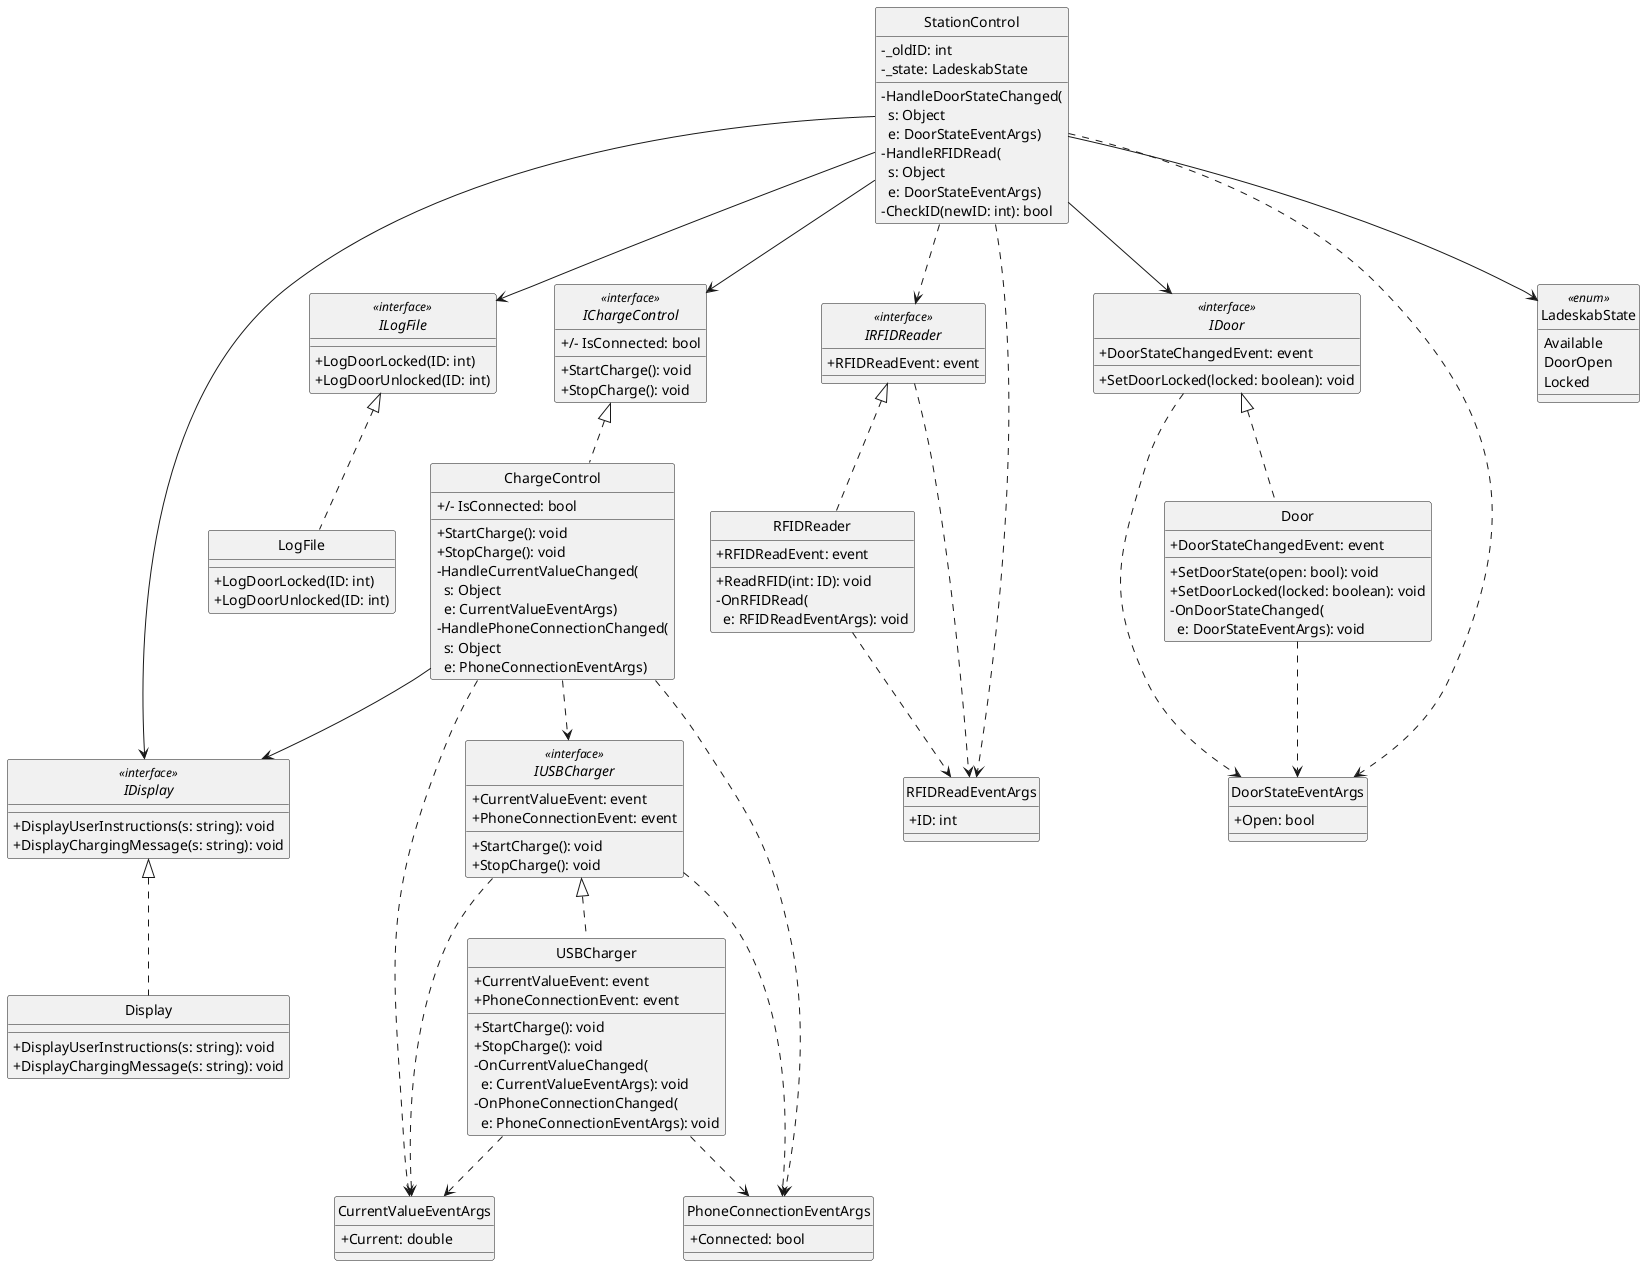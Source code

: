 @startuml
hide circle
skinparam classAttributeIconSize 0

interface IDoor <<interface>> {
    + DoorStateChangedEvent: event
    + SetDoorLocked(locked: boolean): void
}

class Door {
    + DoorStateChangedEvent: event
    + SetDoorState(open: bool): void
    + SetDoorLocked(locked: boolean): void
    - OnDoorStateChanged(\n  e: DoorStateEventArgs): void
}

class DoorStateEventArgs {
    + Open: bool
}

interface IRFIDReader <<interface>>{
    + RFIDReadEvent: event
}

class RFIDReader {
    + RFIDReadEvent: event
    + ReadRFID(int: ID): void
    - OnRFIDRead(\n  e: RFIDReadEventArgs): void
}

class RFIDReadEventArgs {
    + ID: int
}

class StationControl {
    - _oldID: int
    - _state: LadeskabState
    - HandleDoorStateChanged(\n  s: Object\n  e: DoorStateEventArgs)
    - HandleRFIDRead(\n  s: Object\n  e: DoorStateEventArgs)
    - CheckID(newID: int): bool
}

enum LadeskabState <<enum>>{
    Available
    DoorOpen
    Locked
}

interface IUSBCharger <<interface>>{
    + CurrentValueEvent: event
    + PhoneConnectionEvent: event
    + StartCharge(): void
    + StopCharge(): void
}

class CurrentValueEventArgs {
    + Current: double
}

class PhoneConnectionEventArgs {
    + Connected: bool
}

class USBCharger {
    + CurrentValueEvent: event
    + PhoneConnectionEvent: event
    + StartCharge(): void
    + StopCharge(): void
    - OnCurrentValueChanged(\n  e: CurrentValueEventArgs): void
    - OnPhoneConnectionChanged(\n  e: PhoneConnectionEventArgs): void
}

interface IChargeControl <<interface>>{
    +/- IsConnected: bool
    + StartCharge(): void
    + StopCharge(): void
}

class ChargeControl {
    +/- IsConnected: bool
    + StartCharge(): void
    + StopCharge(): void
    - HandleCurrentValueChanged(\n  s: Object\n  e: CurrentValueEventArgs)
    - HandlePhoneConnectionChanged(\n  s: Object\n  e: PhoneConnectionEventArgs)
}

interface IDisplay <<interface>>{
    + DisplayUserInstructions(s: string): void
    + DisplayChargingMessage(s: string): void
}

class Display {
    + DisplayUserInstructions(s: string): void
    + DisplayChargingMessage(s: string): void
}

interface ILogFile <<interface>>{
    + LogDoorLocked(ID: int)
    + LogDoorUnlocked(ID: int)
}

class LogFile {
    + LogDoorLocked(ID: int)
    + LogDoorUnlocked(ID: int)
}


Door .up.|> IDoor
StationControl --> IDoor
RFIDReader .up.|> IRFIDReader
RFIDReader ..> RFIDReadEventArgs
IRFIDReader ..> RFIDReadEventArgs
StationControl ..> IRFIDReader
USBCharger .up.|> IUSBCharger
USBCharger ..> CurrentValueEventArgs
IUSBCharger ..> CurrentValueEventArgs
USBCharger ..> PhoneConnectionEventArgs
IUSBCharger ..> PhoneConnectionEventArgs
ChargeControl ..> IUSBCharger
StationControl --> IChargeControl
ChargeControl .up.|> IChargeControl
LogFile .up.|> ILogFile
StationControl --> ILogFile
Display .up.|> IDisplay
StationControl --> IDisplay
ChargeControl --> IDisplay 
StationControl --> LadeskabState
StationControl ..> RFIDReadEventArgs
StationControl ..> DoorStateEventArgs
IDoor ..> DoorStateEventArgs
Door ..> DoorStateEventArgs
ChargeControl ..> CurrentValueEventArgs
ChargeControl ..> PhoneConnectionEventArgs
@enduml